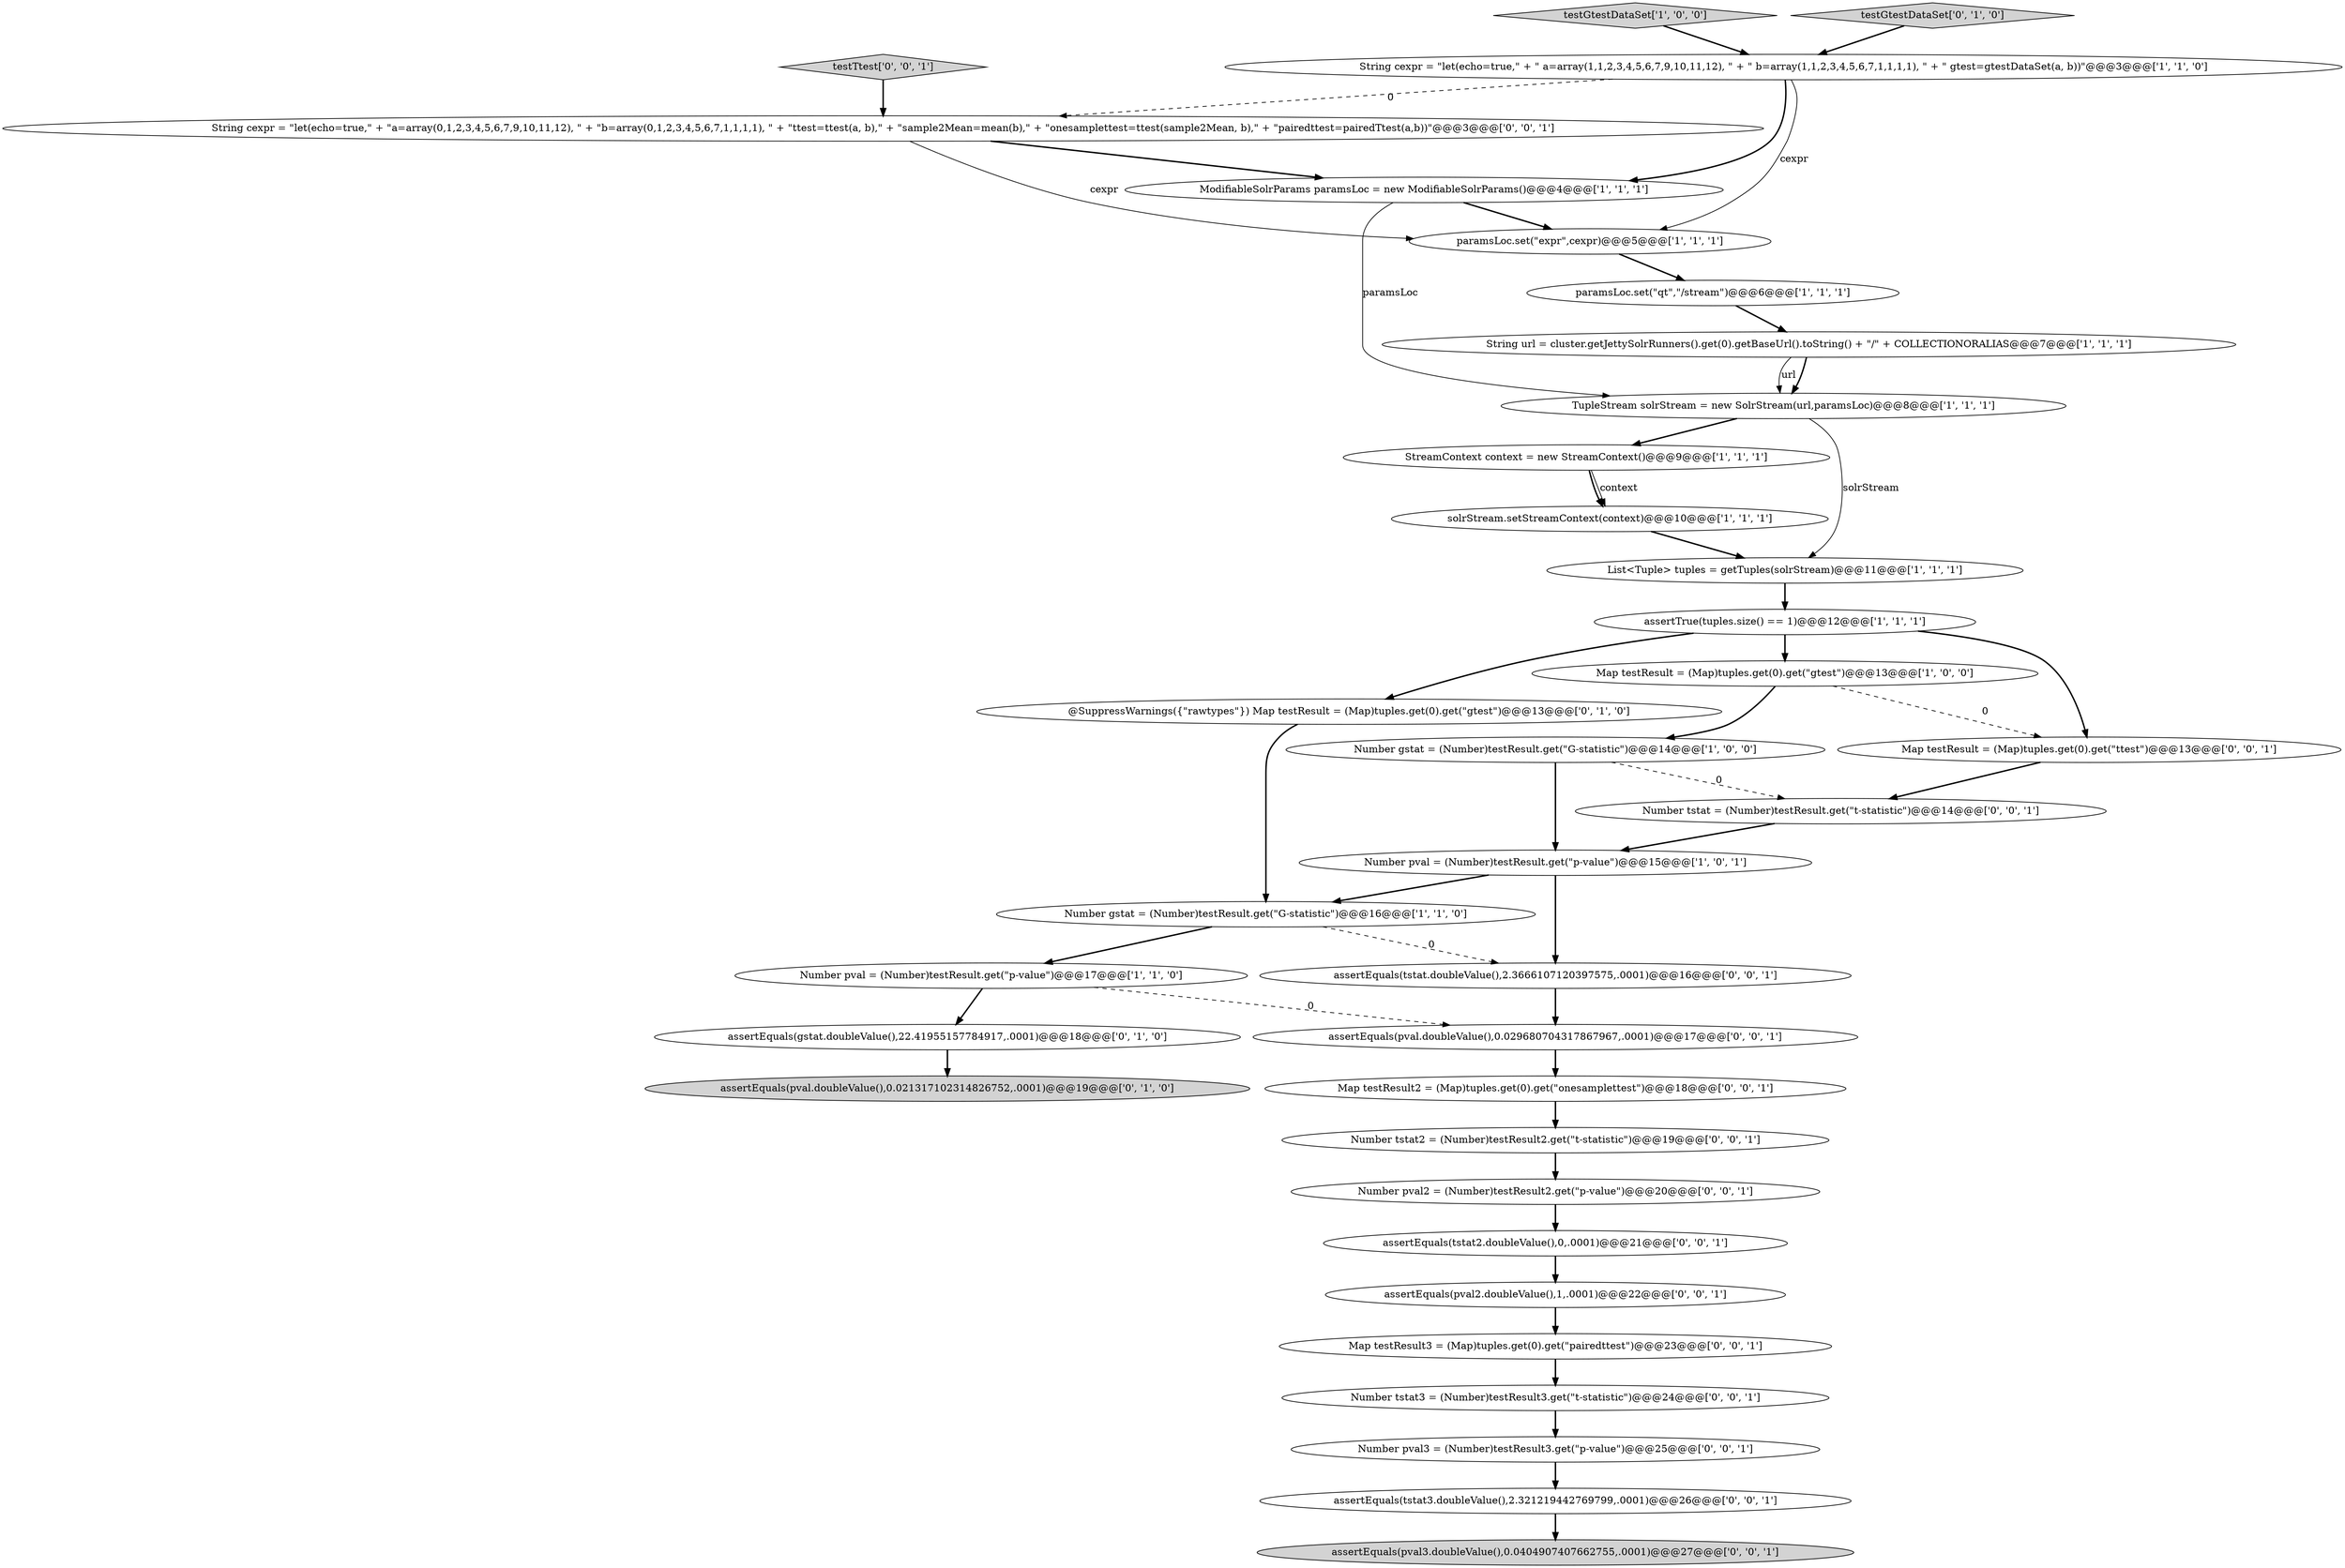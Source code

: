 digraph {
27 [style = filled, label = "assertEquals(pval.doubleValue(),0.029680704317867967,.0001)@@@17@@@['0', '0', '1']", fillcolor = white, shape = ellipse image = "AAA0AAABBB3BBB"];
19 [style = filled, label = "assertEquals(pval.doubleValue(),0.021317102314826752,.0001)@@@19@@@['0', '1', '0']", fillcolor = lightgray, shape = ellipse image = "AAA0AAABBB2BBB"];
7 [style = filled, label = "paramsLoc.set(\"qt\",\"/stream\")@@@6@@@['1', '1', '1']", fillcolor = white, shape = ellipse image = "AAA0AAABBB1BBB"];
22 [style = filled, label = "Number tstat = (Number)testResult.get(\"t-statistic\")@@@14@@@['0', '0', '1']", fillcolor = white, shape = ellipse image = "AAA0AAABBB3BBB"];
6 [style = filled, label = "String cexpr = \"let(echo=true,\" + \" a=array(1,1,2,3,4,5,6,7,9,10,11,12), \" + \" b=array(1,1,2,3,4,5,6,7,1,1,1,1), \" + \" gtest=gtestDataSet(a, b))\"@@@3@@@['1', '1', '0']", fillcolor = white, shape = ellipse image = "AAA0AAABBB1BBB"];
23 [style = filled, label = "assertEquals(tstat2.doubleValue(),0,.0001)@@@21@@@['0', '0', '1']", fillcolor = white, shape = ellipse image = "AAA0AAABBB3BBB"];
32 [style = filled, label = "Map testResult = (Map)tuples.get(0).get(\"ttest\")@@@13@@@['0', '0', '1']", fillcolor = white, shape = ellipse image = "AAA0AAABBB3BBB"];
0 [style = filled, label = "StreamContext context = new StreamContext()@@@9@@@['1', '1', '1']", fillcolor = white, shape = ellipse image = "AAA0AAABBB1BBB"];
21 [style = filled, label = "Number tstat2 = (Number)testResult2.get(\"t-statistic\")@@@19@@@['0', '0', '1']", fillcolor = white, shape = ellipse image = "AAA0AAABBB3BBB"];
5 [style = filled, label = "testGtestDataSet['1', '0', '0']", fillcolor = lightgray, shape = diamond image = "AAA0AAABBB1BBB"];
3 [style = filled, label = "TupleStream solrStream = new SolrStream(url,paramsLoc)@@@8@@@['1', '1', '1']", fillcolor = white, shape = ellipse image = "AAA0AAABBB1BBB"];
4 [style = filled, label = "solrStream.setStreamContext(context)@@@10@@@['1', '1', '1']", fillcolor = white, shape = ellipse image = "AAA0AAABBB1BBB"];
25 [style = filled, label = "assertEquals(pval3.doubleValue(),0.0404907407662755,.0001)@@@27@@@['0', '0', '1']", fillcolor = lightgray, shape = ellipse image = "AAA0AAABBB3BBB"];
2 [style = filled, label = "String url = cluster.getJettySolrRunners().get(0).getBaseUrl().toString() + \"/\" + COLLECTIONORALIAS@@@7@@@['1', '1', '1']", fillcolor = white, shape = ellipse image = "AAA0AAABBB1BBB"];
15 [style = filled, label = "Number pval = (Number)testResult.get(\"p-value\")@@@15@@@['1', '0', '1']", fillcolor = white, shape = ellipse image = "AAA0AAABBB1BBB"];
12 [style = filled, label = "Number gstat = (Number)testResult.get(\"G-statistic\")@@@14@@@['1', '0', '0']", fillcolor = white, shape = ellipse image = "AAA0AAABBB1BBB"];
8 [style = filled, label = "List<Tuple> tuples = getTuples(solrStream)@@@11@@@['1', '1', '1']", fillcolor = white, shape = ellipse image = "AAA0AAABBB1BBB"];
30 [style = filled, label = "testTtest['0', '0', '1']", fillcolor = lightgray, shape = diamond image = "AAA0AAABBB3BBB"];
20 [style = filled, label = "assertEquals(tstat3.doubleValue(),2.321219442769799,.0001)@@@26@@@['0', '0', '1']", fillcolor = white, shape = ellipse image = "AAA0AAABBB3BBB"];
16 [style = filled, label = "@SuppressWarnings({\"rawtypes\"}) Map testResult = (Map)tuples.get(0).get(\"gtest\")@@@13@@@['0', '1', '0']", fillcolor = white, shape = ellipse image = "AAA0AAABBB2BBB"];
9 [style = filled, label = "Number gstat = (Number)testResult.get(\"G-statistic\")@@@16@@@['1', '1', '0']", fillcolor = white, shape = ellipse image = "AAA0AAABBB1BBB"];
35 [style = filled, label = "Number pval2 = (Number)testResult2.get(\"p-value\")@@@20@@@['0', '0', '1']", fillcolor = white, shape = ellipse image = "AAA0AAABBB3BBB"];
10 [style = filled, label = "Map testResult = (Map)tuples.get(0).get(\"gtest\")@@@13@@@['1', '0', '0']", fillcolor = white, shape = ellipse image = "AAA0AAABBB1BBB"];
14 [style = filled, label = "Number pval = (Number)testResult.get(\"p-value\")@@@17@@@['1', '1', '0']", fillcolor = white, shape = ellipse image = "AAA0AAABBB1BBB"];
31 [style = filled, label = "Map testResult3 = (Map)tuples.get(0).get(\"pairedttest\")@@@23@@@['0', '0', '1']", fillcolor = white, shape = ellipse image = "AAA0AAABBB3BBB"];
11 [style = filled, label = "ModifiableSolrParams paramsLoc = new ModifiableSolrParams()@@@4@@@['1', '1', '1']", fillcolor = white, shape = ellipse image = "AAA0AAABBB1BBB"];
29 [style = filled, label = "assertEquals(tstat.doubleValue(),2.3666107120397575,.0001)@@@16@@@['0', '0', '1']", fillcolor = white, shape = ellipse image = "AAA0AAABBB3BBB"];
1 [style = filled, label = "assertTrue(tuples.size() == 1)@@@12@@@['1', '1', '1']", fillcolor = white, shape = ellipse image = "AAA0AAABBB1BBB"];
33 [style = filled, label = "String cexpr = \"let(echo=true,\" + \"a=array(0,1,2,3,4,5,6,7,9,10,11,12), \" + \"b=array(0,1,2,3,4,5,6,7,1,1,1,1), \" + \"ttest=ttest(a, b),\" + \"sample2Mean=mean(b),\" + \"onesamplettest=ttest(sample2Mean, b),\" + \"pairedttest=pairedTtest(a,b))\"@@@3@@@['0', '0', '1']", fillcolor = white, shape = ellipse image = "AAA0AAABBB3BBB"];
26 [style = filled, label = "assertEquals(pval2.doubleValue(),1,.0001)@@@22@@@['0', '0', '1']", fillcolor = white, shape = ellipse image = "AAA0AAABBB3BBB"];
28 [style = filled, label = "Map testResult2 = (Map)tuples.get(0).get(\"onesamplettest\")@@@18@@@['0', '0', '1']", fillcolor = white, shape = ellipse image = "AAA0AAABBB3BBB"];
17 [style = filled, label = "assertEquals(gstat.doubleValue(),22.41955157784917,.0001)@@@18@@@['0', '1', '0']", fillcolor = white, shape = ellipse image = "AAA0AAABBB2BBB"];
13 [style = filled, label = "paramsLoc.set(\"expr\",cexpr)@@@5@@@['1', '1', '1']", fillcolor = white, shape = ellipse image = "AAA0AAABBB1BBB"];
24 [style = filled, label = "Number pval3 = (Number)testResult3.get(\"p-value\")@@@25@@@['0', '0', '1']", fillcolor = white, shape = ellipse image = "AAA0AAABBB3BBB"];
18 [style = filled, label = "testGtestDataSet['0', '1', '0']", fillcolor = lightgray, shape = diamond image = "AAA0AAABBB2BBB"];
34 [style = filled, label = "Number tstat3 = (Number)testResult3.get(\"t-statistic\")@@@24@@@['0', '0', '1']", fillcolor = white, shape = ellipse image = "AAA0AAABBB3BBB"];
28->21 [style = bold, label=""];
33->13 [style = solid, label="cexpr"];
15->29 [style = bold, label=""];
10->32 [style = dashed, label="0"];
14->17 [style = bold, label=""];
29->27 [style = bold, label=""];
13->7 [style = bold, label=""];
0->4 [style = bold, label=""];
1->10 [style = bold, label=""];
15->9 [style = bold, label=""];
9->29 [style = dashed, label="0"];
27->28 [style = bold, label=""];
24->20 [style = bold, label=""];
0->4 [style = solid, label="context"];
6->13 [style = solid, label="cexpr"];
12->15 [style = bold, label=""];
17->19 [style = bold, label=""];
6->11 [style = bold, label=""];
33->11 [style = bold, label=""];
26->31 [style = bold, label=""];
34->24 [style = bold, label=""];
3->8 [style = solid, label="solrStream"];
4->8 [style = bold, label=""];
22->15 [style = bold, label=""];
11->3 [style = solid, label="paramsLoc"];
23->26 [style = bold, label=""];
2->3 [style = bold, label=""];
10->12 [style = bold, label=""];
8->1 [style = bold, label=""];
20->25 [style = bold, label=""];
30->33 [style = bold, label=""];
3->0 [style = bold, label=""];
11->13 [style = bold, label=""];
35->23 [style = bold, label=""];
9->14 [style = bold, label=""];
32->22 [style = bold, label=""];
2->3 [style = solid, label="url"];
21->35 [style = bold, label=""];
1->16 [style = bold, label=""];
12->22 [style = dashed, label="0"];
31->34 [style = bold, label=""];
18->6 [style = bold, label=""];
5->6 [style = bold, label=""];
14->27 [style = dashed, label="0"];
1->32 [style = bold, label=""];
6->33 [style = dashed, label="0"];
16->9 [style = bold, label=""];
7->2 [style = bold, label=""];
}

